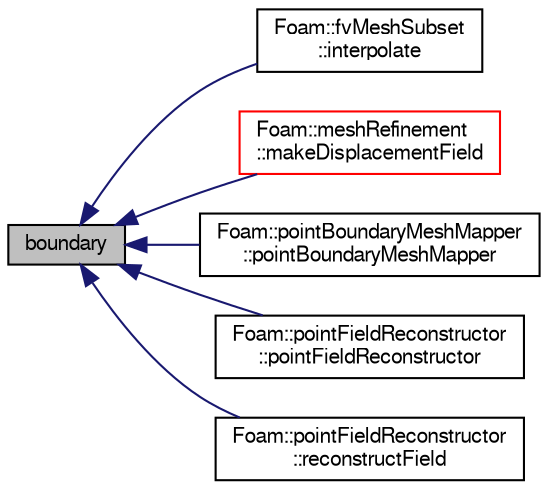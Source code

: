digraph "boundary"
{
  bgcolor="transparent";
  edge [fontname="FreeSans",fontsize="10",labelfontname="FreeSans",labelfontsize="10"];
  node [fontname="FreeSans",fontsize="10",shape=record];
  rankdir="LR";
  Node20 [label="boundary",height=0.2,width=0.4,color="black", fillcolor="grey75", style="filled", fontcolor="black"];
  Node20 -> Node21 [dir="back",color="midnightblue",fontsize="10",style="solid",fontname="FreeSans"];
  Node21 [label="Foam::fvMeshSubset\l::interpolate",height=0.2,width=0.4,color="black",URL="$a22790.html#af29c14b4173f895e299b9fd7b59c3ab4",tooltip="Map point field. "];
  Node20 -> Node22 [dir="back",color="midnightblue",fontsize="10",style="solid",fontname="FreeSans"];
  Node22 [label="Foam::meshRefinement\l::makeDisplacementField",height=0.2,width=0.4,color="red",URL="$a24662.html#ab021a3506ff50fe3b6cedb2ac43f9a17",tooltip="Helper function to make a pointVectorField with correct. "];
  Node20 -> Node41 [dir="back",color="midnightblue",fontsize="10",style="solid",fontname="FreeSans"];
  Node41 [label="Foam::pointBoundaryMeshMapper\l::pointBoundaryMeshMapper",height=0.2,width=0.4,color="black",URL="$a27254.html#ace8230622f1d1f51fc5952ac06e55d10",tooltip="Construct from components. "];
  Node20 -> Node42 [dir="back",color="midnightblue",fontsize="10",style="solid",fontname="FreeSans"];
  Node42 [label="Foam::pointFieldReconstructor\l::pointFieldReconstructor",height=0.2,width=0.4,color="black",URL="$a28654.html#aba5c5a2d8790ddb9971d9f0ff60d90db",tooltip="Construct from components. "];
  Node20 -> Node43 [dir="back",color="midnightblue",fontsize="10",style="solid",fontname="FreeSans"];
  Node43 [label="Foam::pointFieldReconstructor\l::reconstructField",height=0.2,width=0.4,color="black",URL="$a28654.html#a3e2b40e9c2972d2d28385935a616502b"];
}
